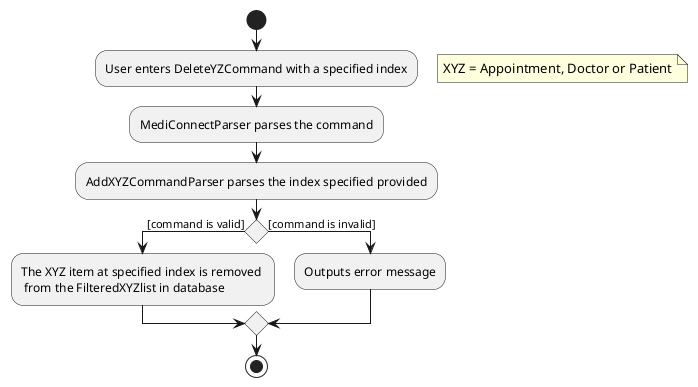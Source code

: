 @startuml
'https://plantuml.com/activity-diagram-beta

start
:User enters DeleteYZCommand with a specified index;
floating note right
    XYZ = Appointment, Doctor or Patient
end note
:MediConnectParser parses the command;
:AddXYZCommandParser parses the index specified provided;
if () then ([command is valid])
  :The XYZ item at specified index is removed \n from the FilteredXYZlist in database;
else ([command is invalid])
  :Outputs error message;
endif

stop

@enduml